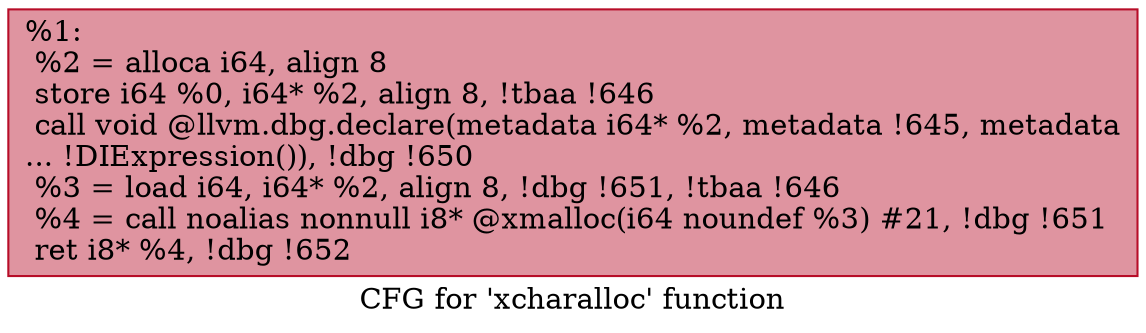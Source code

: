 digraph "CFG for 'xcharalloc' function" {
	label="CFG for 'xcharalloc' function";

	Node0x792ee0 [shape=record,color="#b70d28ff", style=filled, fillcolor="#b70d2870",label="{%1:\l  %2 = alloca i64, align 8\l  store i64 %0, i64* %2, align 8, !tbaa !646\l  call void @llvm.dbg.declare(metadata i64* %2, metadata !645, metadata\l... !DIExpression()), !dbg !650\l  %3 = load i64, i64* %2, align 8, !dbg !651, !tbaa !646\l  %4 = call noalias nonnull i8* @xmalloc(i64 noundef %3) #21, !dbg !651\l  ret i8* %4, !dbg !652\l}"];
}
